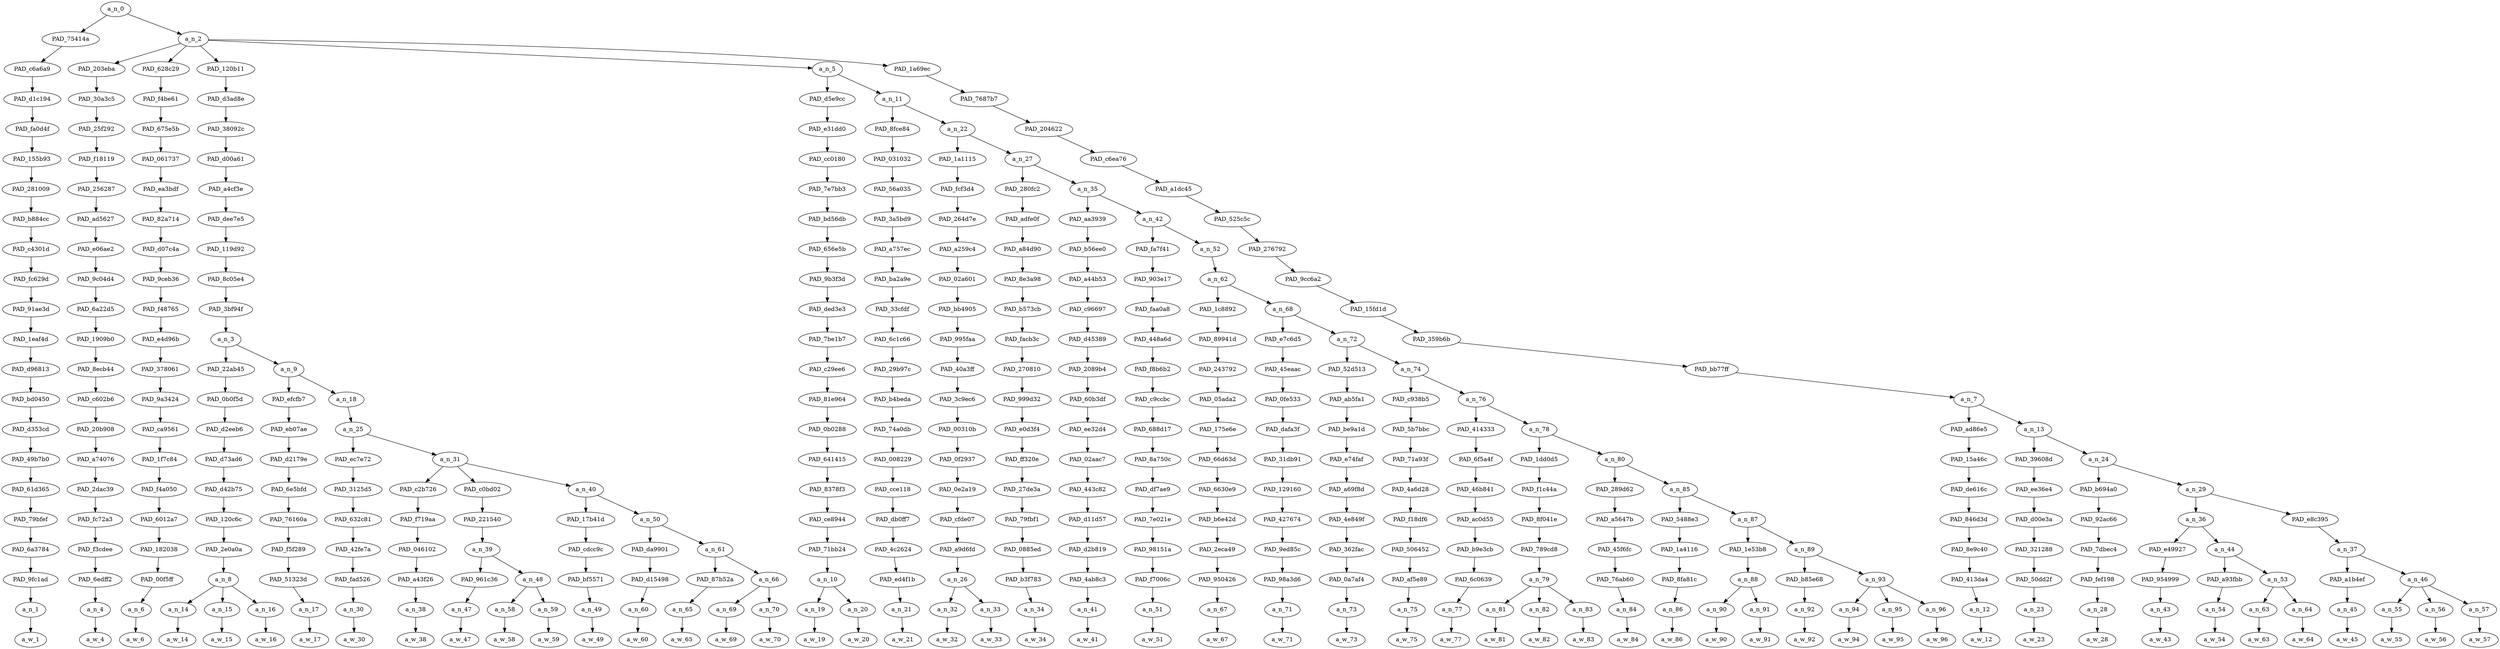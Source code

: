 strict digraph "" {
	a_n_0	[div_dir=1,
		index=0,
		level=21,
		pos="11.884973653157552,21!",
		text_span="[0, 1, 2, 3, 4, 5, 6, 7, 8, 9, 10, 11, 12, 13, 14, 15, 16, 17, 18, 19, 20, 21, 22, 23, 24, 25, 26, 27, 28, 29, 30, 31, 32, 33, 34, \
35, 36, 37, 38, 39, 40, 41, 42, 43, 44, 45, 46, 47, 48, 49, 50, 51]",
		value=0.99999999];
	PAD_75414a	[div_dir=1,
		index=0,
		level=20,
		pos="0.0,20!",
		text_span="[0]",
		value=0.02728271];
	a_n_0 -> PAD_75414a;
	a_n_2	[div_dir=1,
		index=1,
		level=20,
		pos="23.769947306315103,20!",
		text_span="[1, 2, 3, 4, 5, 6, 7, 8, 9, 10, 11, 12, 13, 14, 15, 16, 17, 18, 19, 20, 21, 22, 23, 24, 25, 26, 27, 28, 29, 30, 31, 32, 33, 34, \
35, 36, 37, 38, 39, 40, 41, 42, 43, 44, 45, 46, 47, 48, 49, 50, 51]",
		value=0.97222276];
	a_n_0 -> a_n_2;
	PAD_c6a6a9	[div_dir=1,
		index=0,
		level=19,
		pos="0.0,19!",
		text_span="[0]",
		value=0.02728271];
	PAD_75414a -> PAD_c6a6a9;
	PAD_d1c194	[div_dir=1,
		index=0,
		level=18,
		pos="0.0,18!",
		text_span="[0]",
		value=0.02728271];
	PAD_c6a6a9 -> PAD_d1c194;
	PAD_fa0d4f	[div_dir=1,
		index=0,
		level=17,
		pos="0.0,17!",
		text_span="[0]",
		value=0.02728271];
	PAD_d1c194 -> PAD_fa0d4f;
	PAD_155b93	[div_dir=1,
		index=0,
		level=16,
		pos="0.0,16!",
		text_span="[0]",
		value=0.02728271];
	PAD_fa0d4f -> PAD_155b93;
	PAD_281009	[div_dir=1,
		index=0,
		level=15,
		pos="0.0,15!",
		text_span="[0]",
		value=0.02728271];
	PAD_155b93 -> PAD_281009;
	PAD_b884cc	[div_dir=1,
		index=0,
		level=14,
		pos="0.0,14!",
		text_span="[0]",
		value=0.02728271];
	PAD_281009 -> PAD_b884cc;
	PAD_c4301d	[div_dir=1,
		index=0,
		level=13,
		pos="0.0,13!",
		text_span="[0]",
		value=0.02728271];
	PAD_b884cc -> PAD_c4301d;
	PAD_fc629d	[div_dir=1,
		index=0,
		level=12,
		pos="0.0,12!",
		text_span="[0]",
		value=0.02728271];
	PAD_c4301d -> PAD_fc629d;
	PAD_91ae3d	[div_dir=1,
		index=0,
		level=11,
		pos="0.0,11!",
		text_span="[0]",
		value=0.02728271];
	PAD_fc629d -> PAD_91ae3d;
	PAD_1eaf4d	[div_dir=1,
		index=0,
		level=10,
		pos="0.0,10!",
		text_span="[0]",
		value=0.02728271];
	PAD_91ae3d -> PAD_1eaf4d;
	PAD_d96813	[div_dir=1,
		index=0,
		level=9,
		pos="0.0,9!",
		text_span="[0]",
		value=0.02728271];
	PAD_1eaf4d -> PAD_d96813;
	PAD_bd0450	[div_dir=1,
		index=0,
		level=8,
		pos="0.0,8!",
		text_span="[0]",
		value=0.02728271];
	PAD_d96813 -> PAD_bd0450;
	PAD_d353cd	[div_dir=1,
		index=0,
		level=7,
		pos="0.0,7!",
		text_span="[0]",
		value=0.02728271];
	PAD_bd0450 -> PAD_d353cd;
	PAD_49b7b0	[div_dir=1,
		index=0,
		level=6,
		pos="0.0,6!",
		text_span="[0]",
		value=0.02728271];
	PAD_d353cd -> PAD_49b7b0;
	PAD_61d365	[div_dir=1,
		index=0,
		level=5,
		pos="0.0,5!",
		text_span="[0]",
		value=0.02728271];
	PAD_49b7b0 -> PAD_61d365;
	PAD_79bfef	[div_dir=1,
		index=0,
		level=4,
		pos="0.0,4!",
		text_span="[0]",
		value=0.02728271];
	PAD_61d365 -> PAD_79bfef;
	PAD_6a3784	[div_dir=1,
		index=0,
		level=3,
		pos="0.0,3!",
		text_span="[0]",
		value=0.02728271];
	PAD_79bfef -> PAD_6a3784;
	PAD_9fc1ad	[div_dir=1,
		index=0,
		level=2,
		pos="0.0,2!",
		text_span="[0]",
		value=0.02728271];
	PAD_6a3784 -> PAD_9fc1ad;
	a_n_1	[div_dir=1,
		index=0,
		level=1,
		pos="0.0,1!",
		text_span="[0]",
		value=0.02728271];
	PAD_9fc1ad -> a_n_1;
	a_w_1	[div_dir=0,
		index=0,
		level=0,
		pos="0,0!",
		text_span="[0]",
		value=says];
	a_n_1 -> a_w_1;
	PAD_203eba	[div_dir=1,
		index=2,
		level=19,
		pos="15.0,19!",
		text_span="[15]",
		value=0.01400273];
	a_n_2 -> PAD_203eba;
	PAD_628c29	[div_dir=-1,
		index=4,
		level=19,
		pos="40.0,19!",
		text_span="[40]",
		value=0.06727181];
	a_n_2 -> PAD_628c29;
	PAD_120b11	[div_dir=1,
		index=1,
		level=19,
		pos="3.653645833333333,19!",
		text_span="[1, 2, 3, 4, 5, 6, 7, 8, 9, 10, 11, 12, 13, 14]",
		value=0.28586857];
	a_n_2 -> PAD_120b11;
	a_n_5	[div_dir=1,
		index=3,
		level=19,
		pos="17.938278198242188,19!",
		text_span="[16, 17, 18, 19, 20, 21, 22, 23, 24, 25, 26, 27, 28, 29, 30, 31, 32, 33, 34, 35, 36, 37, 38, 39]",
		value=0.38325607];
	a_n_2 -> a_n_5;
	PAD_1a69ec	[div_dir=1,
		index=5,
		level=19,
		pos="42.2578125,19!",
		text_span="[41, 42, 43, 44, 45, 46, 47, 48, 49, 50, 51]",
		value=0.22135204];
	a_n_2 -> PAD_1a69ec;
	PAD_30a3c5	[div_dir=1,
		index=2,
		level=18,
		pos="15.0,18!",
		text_span="[15]",
		value=0.01400273];
	PAD_203eba -> PAD_30a3c5;
	PAD_25f292	[div_dir=1,
		index=2,
		level=17,
		pos="15.0,17!",
		text_span="[15]",
		value=0.01400273];
	PAD_30a3c5 -> PAD_25f292;
	PAD_f18119	[div_dir=1,
		index=2,
		level=16,
		pos="15.0,16!",
		text_span="[15]",
		value=0.01400273];
	PAD_25f292 -> PAD_f18119;
	PAD_256287	[div_dir=1,
		index=2,
		level=15,
		pos="15.0,15!",
		text_span="[15]",
		value=0.01400273];
	PAD_f18119 -> PAD_256287;
	PAD_ad5627	[div_dir=1,
		index=2,
		level=14,
		pos="15.0,14!",
		text_span="[15]",
		value=0.01400273];
	PAD_256287 -> PAD_ad5627;
	PAD_e06ae2	[div_dir=1,
		index=2,
		level=13,
		pos="15.0,13!",
		text_span="[15]",
		value=0.01400273];
	PAD_ad5627 -> PAD_e06ae2;
	PAD_9c04d4	[div_dir=1,
		index=2,
		level=12,
		pos="15.0,12!",
		text_span="[15]",
		value=0.01400273];
	PAD_e06ae2 -> PAD_9c04d4;
	PAD_6a22d5	[div_dir=1,
		index=2,
		level=11,
		pos="15.0,11!",
		text_span="[15]",
		value=0.01400273];
	PAD_9c04d4 -> PAD_6a22d5;
	PAD_1909b0	[div_dir=1,
		index=2,
		level=10,
		pos="15.0,10!",
		text_span="[15]",
		value=0.01400273];
	PAD_6a22d5 -> PAD_1909b0;
	PAD_8ecb44	[div_dir=1,
		index=3,
		level=9,
		pos="15.0,9!",
		text_span="[15]",
		value=0.01400273];
	PAD_1909b0 -> PAD_8ecb44;
	PAD_c602b6	[div_dir=1,
		index=4,
		level=8,
		pos="15.0,8!",
		text_span="[15]",
		value=0.01400273];
	PAD_8ecb44 -> PAD_c602b6;
	PAD_20b908	[div_dir=1,
		index=4,
		level=7,
		pos="15.0,7!",
		text_span="[15]",
		value=0.01400273];
	PAD_c602b6 -> PAD_20b908;
	PAD_a74076	[div_dir=1,
		index=5,
		level=6,
		pos="15.0,6!",
		text_span="[15]",
		value=0.01400273];
	PAD_20b908 -> PAD_a74076;
	PAD_2dac39	[div_dir=1,
		index=7,
		level=5,
		pos="15.0,5!",
		text_span="[15]",
		value=0.01400273];
	PAD_a74076 -> PAD_2dac39;
	PAD_fc72a3	[div_dir=1,
		index=8,
		level=4,
		pos="15.0,4!",
		text_span="[15]",
		value=0.01400273];
	PAD_2dac39 -> PAD_fc72a3;
	PAD_f3cdee	[div_dir=1,
		index=9,
		level=3,
		pos="15.0,3!",
		text_span="[15]",
		value=0.01400273];
	PAD_fc72a3 -> PAD_f3cdee;
	PAD_6edff2	[div_dir=1,
		index=11,
		level=2,
		pos="15.0,2!",
		text_span="[15]",
		value=0.01400273];
	PAD_f3cdee -> PAD_6edff2;
	a_n_4	[div_dir=1,
		index=15,
		level=1,
		pos="15.0,1!",
		text_span="[15]",
		value=0.01400273];
	PAD_6edff2 -> a_n_4;
	a_w_4	[div_dir=0,
		index=15,
		level=0,
		pos="15,0!",
		text_span="[15]",
		value=😆];
	a_n_4 -> a_w_4;
	PAD_f4be61	[div_dir=-1,
		index=5,
		level=18,
		pos="40.0,18!",
		text_span="[40]",
		value=0.06727181];
	PAD_628c29 -> PAD_f4be61;
	PAD_675e5b	[div_dir=-1,
		index=6,
		level=17,
		pos="40.0,17!",
		text_span="[40]",
		value=0.06727181];
	PAD_f4be61 -> PAD_675e5b;
	PAD_061737	[div_dir=-1,
		index=7,
		level=16,
		pos="40.0,16!",
		text_span="[40]",
		value=0.06727181];
	PAD_675e5b -> PAD_061737;
	PAD_ea3bdf	[div_dir=-1,
		index=8,
		level=15,
		pos="40.0,15!",
		text_span="[40]",
		value=0.06727181];
	PAD_061737 -> PAD_ea3bdf;
	PAD_82a714	[div_dir=-1,
		index=9,
		level=14,
		pos="40.0,14!",
		text_span="[40]",
		value=0.06727181];
	PAD_ea3bdf -> PAD_82a714;
	PAD_d07c4a	[div_dir=-1,
		index=10,
		level=13,
		pos="40.0,13!",
		text_span="[40]",
		value=0.06727181];
	PAD_82a714 -> PAD_d07c4a;
	PAD_9ceb36	[div_dir=-1,
		index=10,
		level=12,
		pos="40.0,12!",
		text_span="[40]",
		value=0.06727181];
	PAD_d07c4a -> PAD_9ceb36;
	PAD_f48765	[div_dir=-1,
		index=11,
		level=11,
		pos="40.0,11!",
		text_span="[40]",
		value=0.06727181];
	PAD_9ceb36 -> PAD_f48765;
	PAD_e4d96b	[div_dir=-1,
		index=12,
		level=10,
		pos="40.0,10!",
		text_span="[40]",
		value=0.06727181];
	PAD_f48765 -> PAD_e4d96b;
	PAD_378061	[div_dir=-1,
		index=14,
		level=9,
		pos="40.0,9!",
		text_span="[40]",
		value=0.06727181];
	PAD_e4d96b -> PAD_378061;
	PAD_9a3424	[div_dir=-1,
		index=16,
		level=8,
		pos="40.0,8!",
		text_span="[40]",
		value=0.06727181];
	PAD_378061 -> PAD_9a3424;
	PAD_ca9561	[div_dir=-1,
		index=17,
		level=7,
		pos="40.0,7!",
		text_span="[40]",
		value=0.06727181];
	PAD_9a3424 -> PAD_ca9561;
	PAD_1f7c84	[div_dir=-1,
		index=19,
		level=6,
		pos="40.0,6!",
		text_span="[40]",
		value=0.06727181];
	PAD_ca9561 -> PAD_1f7c84;
	PAD_f4a050	[div_dir=-1,
		index=22,
		level=5,
		pos="40.0,5!",
		text_span="[40]",
		value=0.06727181];
	PAD_1f7c84 -> PAD_f4a050;
	PAD_6012a7	[div_dir=-1,
		index=24,
		level=4,
		pos="40.0,4!",
		text_span="[40]",
		value=0.06727181];
	PAD_f4a050 -> PAD_6012a7;
	PAD_182038	[div_dir=-1,
		index=26,
		level=3,
		pos="40.0,3!",
		text_span="[40]",
		value=0.06727181];
	PAD_6012a7 -> PAD_182038;
	PAD_00f5ff	[div_dir=-1,
		index=29,
		level=2,
		pos="40.0,2!",
		text_span="[40]",
		value=0.06727181];
	PAD_182038 -> PAD_00f5ff;
	a_n_6	[div_dir=-1,
		index=40,
		level=1,
		pos="40.0,1!",
		text_span="[40]",
		value=0.06727181];
	PAD_00f5ff -> a_n_6;
	a_w_6	[div_dir=0,
		index=40,
		level=0,
		pos="40,0!",
		text_span="[40]",
		value=and];
	a_n_6 -> a_w_6;
	PAD_d3ad8e	[div_dir=1,
		index=1,
		level=18,
		pos="3.653645833333333,18!",
		text_span="[1, 2, 3, 4, 5, 6, 7, 8, 9, 10, 11, 12, 13, 14]",
		value=0.28586857];
	PAD_120b11 -> PAD_d3ad8e;
	PAD_38092c	[div_dir=1,
		index=1,
		level=17,
		pos="3.653645833333333,17!",
		text_span="[1, 2, 3, 4, 5, 6, 7, 8, 9, 10, 11, 12, 13, 14]",
		value=0.28586857];
	PAD_d3ad8e -> PAD_38092c;
	PAD_d00a61	[div_dir=1,
		index=1,
		level=16,
		pos="3.653645833333333,16!",
		text_span="[1, 2, 3, 4, 5, 6, 7, 8, 9, 10, 11, 12, 13, 14]",
		value=0.28586857];
	PAD_38092c -> PAD_d00a61;
	PAD_a4cf3e	[div_dir=1,
		index=1,
		level=15,
		pos="3.653645833333333,15!",
		text_span="[1, 2, 3, 4, 5, 6, 7, 8, 9, 10, 11, 12, 13, 14]",
		value=0.28586857];
	PAD_d00a61 -> PAD_a4cf3e;
	PAD_dee7e5	[div_dir=1,
		index=1,
		level=14,
		pos="3.653645833333333,14!",
		text_span="[1, 2, 3, 4, 5, 6, 7, 8, 9, 10, 11, 12, 13, 14]",
		value=0.28586857];
	PAD_a4cf3e -> PAD_dee7e5;
	PAD_119d92	[div_dir=1,
		index=1,
		level=13,
		pos="3.653645833333333,13!",
		text_span="[1, 2, 3, 4, 5, 6, 7, 8, 9, 10, 11, 12, 13, 14]",
		value=0.28586857];
	PAD_dee7e5 -> PAD_119d92;
	PAD_8c05e4	[div_dir=1,
		index=1,
		level=12,
		pos="3.653645833333333,12!",
		text_span="[1, 2, 3, 4, 5, 6, 7, 8, 9, 10, 11, 12, 13, 14]",
		value=0.28586857];
	PAD_119d92 -> PAD_8c05e4;
	PAD_3bf94f	[div_dir=1,
		index=1,
		level=11,
		pos="3.653645833333333,11!",
		text_span="[1, 2, 3, 4, 5, 6, 7, 8, 9, 10, 11, 12, 13, 14]",
		value=0.28586857];
	PAD_8c05e4 -> PAD_3bf94f;
	a_n_3	[div_dir=1,
		index=1,
		level=10,
		pos="3.653645833333333,10!",
		text_span="[1, 2, 3, 4, 5, 6, 7, 8, 9, 10, 11, 12, 13, 14]",
		value=0.28586857];
	PAD_3bf94f -> a_n_3;
	PAD_22ab45	[div_dir=1,
		index=1,
		level=9,
		pos="2.0,9!",
		text_span="[1, 2, 3]",
		value=0.15132820];
	a_n_3 -> PAD_22ab45;
	a_n_9	[div_dir=1,
		index=2,
		level=9,
		pos="5.307291666666666,9!",
		text_span="[4, 5, 6, 7, 8, 9, 10, 11, 12, 13, 14]",
		value=0.13414063];
	a_n_3 -> a_n_9;
	PAD_0b0f5d	[div_dir=1,
		index=1,
		level=8,
		pos="2.0,8!",
		text_span="[1, 2, 3]",
		value=0.15132820];
	PAD_22ab45 -> PAD_0b0f5d;
	PAD_d2eeb6	[div_dir=1,
		index=1,
		level=7,
		pos="2.0,7!",
		text_span="[1, 2, 3]",
		value=0.15132820];
	PAD_0b0f5d -> PAD_d2eeb6;
	PAD_d73ad6	[div_dir=1,
		index=1,
		level=6,
		pos="2.0,6!",
		text_span="[1, 2, 3]",
		value=0.15132820];
	PAD_d2eeb6 -> PAD_d73ad6;
	PAD_d42b75	[div_dir=1,
		index=1,
		level=5,
		pos="2.0,5!",
		text_span="[1, 2, 3]",
		value=0.15132820];
	PAD_d73ad6 -> PAD_d42b75;
	PAD_120c6c	[div_dir=1,
		index=1,
		level=4,
		pos="2.0,4!",
		text_span="[1, 2, 3]",
		value=0.15132820];
	PAD_d42b75 -> PAD_120c6c;
	PAD_2e0a0a	[div_dir=1,
		index=1,
		level=3,
		pos="2.0,3!",
		text_span="[1, 2, 3]",
		value=0.15132820];
	PAD_120c6c -> PAD_2e0a0a;
	a_n_8	[div_dir=1,
		index=1,
		level=2,
		pos="2.0,2!",
		text_span="[1, 2, 3]",
		value=0.15132820];
	PAD_2e0a0a -> a_n_8;
	a_n_14	[div_dir=1,
		index=1,
		level=1,
		pos="1.0,1!",
		text_span="[1]",
		value=0.01713044];
	a_n_8 -> a_n_14;
	a_n_15	[div_dir=1,
		index=2,
		level=1,
		pos="2.0,1!",
		text_span="[2]",
		value=0.08586643];
	a_n_8 -> a_n_15;
	a_n_16	[div_dir=1,
		index=3,
		level=1,
		pos="3.0,1!",
		text_span="[3]",
		value=0.04770790];
	a_n_8 -> a_n_16;
	a_w_14	[div_dir=0,
		index=1,
		level=0,
		pos="1,0!",
		text_span="[1]",
		value=the];
	a_n_14 -> a_w_14;
	a_w_15	[div_dir=0,
		index=2,
		level=0,
		pos="2,0!",
		text_span="[2]",
		value=kike];
	a_n_15 -> a_w_15;
	a_w_16	[div_dir=0,
		index=3,
		level=0,
		pos="3,0!",
		text_span="[3]",
		value=cunt];
	a_n_16 -> a_w_16;
	PAD_efcfb7	[div_dir=1,
		index=2,
		level=8,
		pos="4.0,8!",
		text_span="[4]",
		value=0.01363071];
	a_n_9 -> PAD_efcfb7;
	a_n_18	[div_dir=1,
		index=3,
		level=8,
		pos="6.614583333333333,8!",
		text_span="[5, 6, 7, 8, 9, 10, 11, 12, 13, 14]",
		value=0.12045366];
	a_n_9 -> a_n_18;
	PAD_eb07ae	[div_dir=1,
		index=2,
		level=7,
		pos="4.0,7!",
		text_span="[4]",
		value=0.01363071];
	PAD_efcfb7 -> PAD_eb07ae;
	PAD_d2179e	[div_dir=1,
		index=2,
		level=6,
		pos="4.0,6!",
		text_span="[4]",
		value=0.01363071];
	PAD_eb07ae -> PAD_d2179e;
	PAD_6e5bfd	[div_dir=1,
		index=2,
		level=5,
		pos="4.0,5!",
		text_span="[4]",
		value=0.01363071];
	PAD_d2179e -> PAD_6e5bfd;
	PAD_76160a	[div_dir=1,
		index=2,
		level=4,
		pos="4.0,4!",
		text_span="[4]",
		value=0.01363071];
	PAD_6e5bfd -> PAD_76160a;
	PAD_f5f289	[div_dir=1,
		index=2,
		level=3,
		pos="4.0,3!",
		text_span="[4]",
		value=0.01363071];
	PAD_76160a -> PAD_f5f289;
	PAD_51323d	[div_dir=1,
		index=2,
		level=2,
		pos="4.0,2!",
		text_span="[4]",
		value=0.01363071];
	PAD_f5f289 -> PAD_51323d;
	a_n_17	[div_dir=1,
		index=4,
		level=1,
		pos="4.0,1!",
		text_span="[4]",
		value=0.01363071];
	PAD_51323d -> a_n_17;
	a_w_17	[div_dir=0,
		index=4,
		level=0,
		pos="4,0!",
		text_span="[4]",
		value=trying];
	a_n_17 -> a_w_17;
	a_n_25	[div_dir=1,
		index=3,
		level=7,
		pos="6.614583333333333,7!",
		text_span="[5, 6, 7, 8, 9, 10, 11, 12, 13, 14]",
		value=0.12042206];
	a_n_18 -> a_n_25;
	PAD_ec7e72	[div_dir=1,
		index=3,
		level=6,
		pos="5.0,6!",
		text_span="[5]",
		value=0.00963936];
	a_n_25 -> PAD_ec7e72;
	a_n_31	[div_dir=1,
		index=4,
		level=6,
		pos="8.229166666666666,6!",
		text_span="[6, 7, 8, 9, 10, 11, 12, 13, 14]",
		value=0.11075109];
	a_n_25 -> a_n_31;
	PAD_3125d5	[div_dir=1,
		index=3,
		level=5,
		pos="5.0,5!",
		text_span="[5]",
		value=0.00963936];
	PAD_ec7e72 -> PAD_3125d5;
	PAD_632c81	[div_dir=1,
		index=3,
		level=4,
		pos="5.0,4!",
		text_span="[5]",
		value=0.00963936];
	PAD_3125d5 -> PAD_632c81;
	PAD_42fe7a	[div_dir=1,
		index=3,
		level=3,
		pos="5.0,3!",
		text_span="[5]",
		value=0.00963936];
	PAD_632c81 -> PAD_42fe7a;
	PAD_fad526	[div_dir=1,
		index=3,
		level=2,
		pos="5.0,2!",
		text_span="[5]",
		value=0.00963936];
	PAD_42fe7a -> PAD_fad526;
	a_n_30	[div_dir=1,
		index=5,
		level=1,
		pos="5.0,1!",
		text_span="[5]",
		value=0.00963936];
	PAD_fad526 -> a_n_30;
	a_w_30	[div_dir=0,
		index=5,
		level=0,
		pos="5,0!",
		text_span="[5]",
		value=to];
	a_n_30 -> a_w_30;
	PAD_c2b726	[div_dir=-1,
		index=4,
		level=5,
		pos="6.0,5!",
		text_span="[6]",
		value=0.01219875];
	a_n_31 -> PAD_c2b726;
	PAD_c0bd02	[div_dir=-1,
		index=5,
		level=5,
		pos="7.75,5!",
		text_span="[7, 8, 9]",
		value=0.04202488];
	a_n_31 -> PAD_c0bd02;
	a_n_40	[div_dir=1,
		index=6,
		level=5,
		pos="10.9375,5!",
		text_span="[10, 11, 12, 13, 14]",
		value=0.05651351];
	a_n_31 -> a_n_40;
	PAD_f719aa	[div_dir=-1,
		index=4,
		level=4,
		pos="6.0,4!",
		text_span="[6]",
		value=0.01219875];
	PAD_c2b726 -> PAD_f719aa;
	PAD_046102	[div_dir=-1,
		index=4,
		level=3,
		pos="6.0,3!",
		text_span="[6]",
		value=0.01219875];
	PAD_f719aa -> PAD_046102;
	PAD_a43f26	[div_dir=-1,
		index=4,
		level=2,
		pos="6.0,2!",
		text_span="[6]",
		value=0.01219875];
	PAD_046102 -> PAD_a43f26;
	a_n_38	[div_dir=-1,
		index=6,
		level=1,
		pos="6.0,1!",
		text_span="[6]",
		value=0.01219875];
	PAD_a43f26 -> a_n_38;
	a_w_38	[div_dir=0,
		index=6,
		level=0,
		pos="6,0!",
		text_span="[6]",
		value=charge];
	a_n_38 -> a_w_38;
	PAD_221540	[div_dir=-1,
		index=5,
		level=4,
		pos="7.75,4!",
		text_span="[7, 8, 9]",
		value=0.04202488];
	PAD_c0bd02 -> PAD_221540;
	a_n_39	[div_dir=-1,
		index=5,
		level=3,
		pos="7.75,3!",
		text_span="[7, 8, 9]",
		value=0.04202488];
	PAD_221540 -> a_n_39;
	PAD_961c36	[div_dir=1,
		index=5,
		level=2,
		pos="7.0,2!",
		text_span="[7]",
		value=0.01113548];
	a_n_39 -> PAD_961c36;
	a_n_48	[div_dir=-1,
		index=6,
		level=2,
		pos="8.5,2!",
		text_span="[8, 9]",
		value=0.03086763];
	a_n_39 -> a_n_48;
	a_n_47	[div_dir=1,
		index=7,
		level=1,
		pos="7.0,1!",
		text_span="[7]",
		value=0.01113548];
	PAD_961c36 -> a_n_47;
	a_w_47	[div_dir=0,
		index=7,
		level=0,
		pos="7,0!",
		text_span="[7]",
		value=for];
	a_n_47 -> a_w_47;
	a_n_58	[div_dir=-1,
		index=8,
		level=1,
		pos="8.0,1!",
		text_span="[8]",
		value=0.01511956];
	a_n_48 -> a_n_58;
	a_n_59	[div_dir=-1,
		index=9,
		level=1,
		pos="9.0,1!",
		text_span="[9]",
		value=0.01567230];
	a_n_48 -> a_n_59;
	a_w_58	[div_dir=0,
		index=8,
		level=0,
		pos="8,0!",
		text_span="[8]",
		value=premium];
	a_n_58 -> a_w_58;
	a_w_59	[div_dir=0,
		index=9,
		level=0,
		pos="9,0!",
		text_span="[9]",
		value=content];
	a_n_59 -> a_w_59;
	PAD_17b41d	[div_dir=1,
		index=6,
		level=4,
		pos="10.0,4!",
		text_span="[10]",
		value=0.01141449];
	a_n_40 -> PAD_17b41d;
	a_n_50	[div_dir=1,
		index=7,
		level=4,
		pos="11.875,4!",
		text_span="[11, 12, 13, 14]",
		value=0.04505821];
	a_n_40 -> a_n_50;
	PAD_cdcc9c	[div_dir=1,
		index=6,
		level=3,
		pos="10.0,3!",
		text_span="[10]",
		value=0.01141449];
	PAD_17b41d -> PAD_cdcc9c;
	PAD_bf5571	[div_dir=1,
		index=7,
		level=2,
		pos="10.0,2!",
		text_span="[10]",
		value=0.01141449];
	PAD_cdcc9c -> PAD_bf5571;
	a_n_49	[div_dir=1,
		index=10,
		level=1,
		pos="10.0,1!",
		text_span="[10]",
		value=0.01141449];
	PAD_bf5571 -> a_n_49;
	a_w_49	[div_dir=0,
		index=10,
		level=0,
		pos="10,0!",
		text_span="[10]",
		value=how];
	a_n_49 -> a_w_49;
	PAD_da9901	[div_dir=-1,
		index=7,
		level=3,
		pos="11.0,3!",
		text_span="[11]",
		value=0.01057478];
	a_n_50 -> PAD_da9901;
	a_n_61	[div_dir=1,
		index=8,
		level=3,
		pos="12.75,3!",
		text_span="[12, 13, 14]",
		value=0.03446014];
	a_n_50 -> a_n_61;
	PAD_d15498	[div_dir=-1,
		index=8,
		level=2,
		pos="11.0,2!",
		text_span="[11]",
		value=0.01057478];
	PAD_da9901 -> PAD_d15498;
	a_n_60	[div_dir=-1,
		index=11,
		level=1,
		pos="11.0,1!",
		text_span="[11]",
		value=0.01057478];
	PAD_d15498 -> a_n_60;
	a_w_60	[div_dir=0,
		index=11,
		level=0,
		pos="11,0!",
		text_span="[11]",
		value=that];
	a_n_60 -> a_w_60;
	PAD_87b52a	[div_dir=1,
		index=9,
		level=2,
		pos="12.0,2!",
		text_span="[12]",
		value=0.01107243];
	a_n_61 -> PAD_87b52a;
	a_n_66	[div_dir=1,
		index=10,
		level=2,
		pos="13.5,2!",
		text_span="[13, 14]",
		value=0.02336031];
	a_n_61 -> a_n_66;
	a_n_65	[div_dir=1,
		index=12,
		level=1,
		pos="12.0,1!",
		text_span="[12]",
		value=0.01107243];
	PAD_87b52a -> a_n_65;
	a_w_65	[div_dir=0,
		index=12,
		level=0,
		pos="12,0!",
		text_span="[12]",
		value=working];
	a_n_65 -> a_w_65;
	a_n_69	[div_dir=-1,
		index=13,
		level=1,
		pos="13.0,1!",
		text_span="[13]",
		value=0.01098087];
	a_n_66 -> a_n_69;
	a_n_70	[div_dir=1,
		index=14,
		level=1,
		pos="14.0,1!",
		text_span="[14]",
		value=0.01236275];
	a_n_66 -> a_n_70;
	a_w_69	[div_dir=0,
		index=13,
		level=0,
		pos="13,0!",
		text_span="[13]",
		value=for1];
	a_n_69 -> a_w_69;
	a_w_70	[div_dir=0,
		index=14,
		level=0,
		pos="14,0!",
		text_span="[14]",
		value=you];
	a_n_70 -> a_w_70;
	PAD_d5e9cc	[div_dir=1,
		index=3,
		level=18,
		pos="16.5,18!",
		text_span="[16, 17]",
		value=0.02626373];
	a_n_5 -> PAD_d5e9cc;
	a_n_11	[div_dir=1,
		index=4,
		level=18,
		pos="19.376556396484375,18!",
		text_span="[18, 19, 20, 21, 22, 23, 24, 25, 26, 27, 28, 29, 30, 31, 32, 33, 34, 35, 36, 37, 38, 39]",
		value=0.35668235];
	a_n_5 -> a_n_11;
	PAD_e31dd0	[div_dir=1,
		index=3,
		level=17,
		pos="16.5,17!",
		text_span="[16, 17]",
		value=0.02626373];
	PAD_d5e9cc -> PAD_e31dd0;
	PAD_cc0180	[div_dir=1,
		index=3,
		level=16,
		pos="16.5,16!",
		text_span="[16, 17]",
		value=0.02626373];
	PAD_e31dd0 -> PAD_cc0180;
	PAD_7e7bb3	[div_dir=1,
		index=3,
		level=15,
		pos="16.5,15!",
		text_span="[16, 17]",
		value=0.02626373];
	PAD_cc0180 -> PAD_7e7bb3;
	PAD_bd56db	[div_dir=1,
		index=3,
		level=14,
		pos="16.5,14!",
		text_span="[16, 17]",
		value=0.02626373];
	PAD_7e7bb3 -> PAD_bd56db;
	PAD_656e5b	[div_dir=1,
		index=3,
		level=13,
		pos="16.5,13!",
		text_span="[16, 17]",
		value=0.02626373];
	PAD_bd56db -> PAD_656e5b;
	PAD_9b3f3d	[div_dir=1,
		index=3,
		level=12,
		pos="16.5,12!",
		text_span="[16, 17]",
		value=0.02626373];
	PAD_656e5b -> PAD_9b3f3d;
	PAD_ded3e3	[div_dir=1,
		index=3,
		level=11,
		pos="16.5,11!",
		text_span="[16, 17]",
		value=0.02626373];
	PAD_9b3f3d -> PAD_ded3e3;
	PAD_7be1b7	[div_dir=1,
		index=3,
		level=10,
		pos="16.5,10!",
		text_span="[16, 17]",
		value=0.02626373];
	PAD_ded3e3 -> PAD_7be1b7;
	PAD_c29ee6	[div_dir=1,
		index=4,
		level=9,
		pos="16.5,9!",
		text_span="[16, 17]",
		value=0.02626373];
	PAD_7be1b7 -> PAD_c29ee6;
	PAD_81e964	[div_dir=1,
		index=5,
		level=8,
		pos="16.5,8!",
		text_span="[16, 17]",
		value=0.02626373];
	PAD_c29ee6 -> PAD_81e964;
	PAD_0b0288	[div_dir=1,
		index=5,
		level=7,
		pos="16.5,7!",
		text_span="[16, 17]",
		value=0.02626373];
	PAD_81e964 -> PAD_0b0288;
	PAD_641415	[div_dir=1,
		index=6,
		level=6,
		pos="16.5,6!",
		text_span="[16, 17]",
		value=0.02626373];
	PAD_0b0288 -> PAD_641415;
	PAD_8378f3	[div_dir=1,
		index=8,
		level=5,
		pos="16.5,5!",
		text_span="[16, 17]",
		value=0.02626373];
	PAD_641415 -> PAD_8378f3;
	PAD_ce8944	[div_dir=1,
		index=9,
		level=4,
		pos="16.5,4!",
		text_span="[16, 17]",
		value=0.02626373];
	PAD_8378f3 -> PAD_ce8944;
	PAD_71bb24	[div_dir=1,
		index=10,
		level=3,
		pos="16.5,3!",
		text_span="[16, 17]",
		value=0.02626373];
	PAD_ce8944 -> PAD_71bb24;
	a_n_10	[div_dir=1,
		index=12,
		level=2,
		pos="16.5,2!",
		text_span="[16, 17]",
		value=0.02626373];
	PAD_71bb24 -> a_n_10;
	a_n_19	[div_dir=1,
		index=16,
		level=1,
		pos="16.0,1!",
		text_span="[16]",
		value=0.01280753];
	a_n_10 -> a_n_19;
	a_n_20	[div_dir=1,
		index=17,
		level=1,
		pos="17.0,1!",
		text_span="[17]",
		value=0.01336194];
	a_n_10 -> a_n_20;
	a_w_19	[div_dir=0,
		index=16,
		level=0,
		pos="16,0!",
		text_span="[16]",
		value=obviously];
	a_n_19 -> a_w_19;
	a_w_20	[div_dir=0,
		index=17,
		level=0,
		pos="17,0!",
		text_span="[17]",
		value=nobody];
	a_n_20 -> a_w_20;
	PAD_8fce84	[div_dir=-1,
		index=4,
		level=17,
		pos="18.0,17!",
		text_span="[18]",
		value=0.01181800];
	a_n_11 -> PAD_8fce84;
	a_n_22	[div_dir=1,
		index=5,
		level=17,
		pos="20.75311279296875,17!",
		text_span="[19, 20, 21, 22, 23, 24, 25, 26, 27, 28, 29, 30, 31, 32, 33, 34, 35, 36, 37, 38, 39]",
		value=0.34456859];
	a_n_11 -> a_n_22;
	PAD_031032	[div_dir=-1,
		index=4,
		level=16,
		pos="18.0,16!",
		text_span="[18]",
		value=0.01181800];
	PAD_8fce84 -> PAD_031032;
	PAD_56a035	[div_dir=-1,
		index=4,
		level=15,
		pos="18.0,15!",
		text_span="[18]",
		value=0.01181800];
	PAD_031032 -> PAD_56a035;
	PAD_3a5bd9	[div_dir=-1,
		index=4,
		level=14,
		pos="18.0,14!",
		text_span="[18]",
		value=0.01181800];
	PAD_56a035 -> PAD_3a5bd9;
	PAD_a757ec	[div_dir=-1,
		index=4,
		level=13,
		pos="18.0,13!",
		text_span="[18]",
		value=0.01181800];
	PAD_3a5bd9 -> PAD_a757ec;
	PAD_ba2a9e	[div_dir=-1,
		index=4,
		level=12,
		pos="18.0,12!",
		text_span="[18]",
		value=0.01181800];
	PAD_a757ec -> PAD_ba2a9e;
	PAD_33cfdf	[div_dir=-1,
		index=4,
		level=11,
		pos="18.0,11!",
		text_span="[18]",
		value=0.01181800];
	PAD_ba2a9e -> PAD_33cfdf;
	PAD_6c1c66	[div_dir=-1,
		index=4,
		level=10,
		pos="18.0,10!",
		text_span="[18]",
		value=0.01181800];
	PAD_33cfdf -> PAD_6c1c66;
	PAD_29b97c	[div_dir=-1,
		index=5,
		level=9,
		pos="18.0,9!",
		text_span="[18]",
		value=0.01181800];
	PAD_6c1c66 -> PAD_29b97c;
	PAD_b4beda	[div_dir=-1,
		index=6,
		level=8,
		pos="18.0,8!",
		text_span="[18]",
		value=0.01181800];
	PAD_29b97c -> PAD_b4beda;
	PAD_74a0db	[div_dir=-1,
		index=6,
		level=7,
		pos="18.0,7!",
		text_span="[18]",
		value=0.01181800];
	PAD_b4beda -> PAD_74a0db;
	PAD_008229	[div_dir=-1,
		index=7,
		level=6,
		pos="18.0,6!",
		text_span="[18]",
		value=0.01181800];
	PAD_74a0db -> PAD_008229;
	PAD_cce118	[div_dir=-1,
		index=9,
		level=5,
		pos="18.0,5!",
		text_span="[18]",
		value=0.01181800];
	PAD_008229 -> PAD_cce118;
	PAD_db0ff7	[div_dir=-1,
		index=10,
		level=4,
		pos="18.0,4!",
		text_span="[18]",
		value=0.01181800];
	PAD_cce118 -> PAD_db0ff7;
	PAD_4c2624	[div_dir=-1,
		index=11,
		level=3,
		pos="18.0,3!",
		text_span="[18]",
		value=0.01181800];
	PAD_db0ff7 -> PAD_4c2624;
	PAD_ed4f1b	[div_dir=-1,
		index=13,
		level=2,
		pos="18.0,2!",
		text_span="[18]",
		value=0.01181800];
	PAD_4c2624 -> PAD_ed4f1b;
	a_n_21	[div_dir=-1,
		index=18,
		level=1,
		pos="18.0,1!",
		text_span="[18]",
		value=0.01181800];
	PAD_ed4f1b -> a_n_21;
	a_w_21	[div_dir=0,
		index=18,
		level=0,
		pos="18,0!",
		text_span="[18]",
		value=gives];
	a_n_21 -> a_w_21;
	PAD_1a1115	[div_dir=1,
		index=5,
		level=16,
		pos="19.5,16!",
		text_span="[19, 20]",
		value=0.02272021];
	a_n_22 -> PAD_1a1115;
	a_n_27	[div_dir=1,
		index=6,
		level=16,
		pos="22.0062255859375,16!",
		text_span="[21, 22, 23, 24, 25, 26, 27, 28, 29, 30, 31, 32, 33, 34, 35, 36, 37, 38, 39]",
		value=0.32154149];
	a_n_22 -> a_n_27;
	PAD_fcf3d4	[div_dir=1,
		index=5,
		level=15,
		pos="19.5,15!",
		text_span="[19, 20]",
		value=0.02272021];
	PAD_1a1115 -> PAD_fcf3d4;
	PAD_264d7e	[div_dir=1,
		index=5,
		level=14,
		pos="19.5,14!",
		text_span="[19, 20]",
		value=0.02272021];
	PAD_fcf3d4 -> PAD_264d7e;
	PAD_a259c4	[div_dir=1,
		index=5,
		level=13,
		pos="19.5,13!",
		text_span="[19, 20]",
		value=0.02272021];
	PAD_264d7e -> PAD_a259c4;
	PAD_02a601	[div_dir=1,
		index=5,
		level=12,
		pos="19.5,12!",
		text_span="[19, 20]",
		value=0.02272021];
	PAD_a259c4 -> PAD_02a601;
	PAD_bb4905	[div_dir=1,
		index=5,
		level=11,
		pos="19.5,11!",
		text_span="[19, 20]",
		value=0.02272021];
	PAD_02a601 -> PAD_bb4905;
	PAD_995faa	[div_dir=1,
		index=5,
		level=10,
		pos="19.5,10!",
		text_span="[19, 20]",
		value=0.02272021];
	PAD_bb4905 -> PAD_995faa;
	PAD_40a3ff	[div_dir=1,
		index=6,
		level=9,
		pos="19.5,9!",
		text_span="[19, 20]",
		value=0.02272021];
	PAD_995faa -> PAD_40a3ff;
	PAD_3c9ec6	[div_dir=1,
		index=7,
		level=8,
		pos="19.5,8!",
		text_span="[19, 20]",
		value=0.02272021];
	PAD_40a3ff -> PAD_3c9ec6;
	PAD_00310b	[div_dir=1,
		index=7,
		level=7,
		pos="19.5,7!",
		text_span="[19, 20]",
		value=0.02272021];
	PAD_3c9ec6 -> PAD_00310b;
	PAD_0f2937	[div_dir=1,
		index=8,
		level=6,
		pos="19.5,6!",
		text_span="[19, 20]",
		value=0.02272021];
	PAD_00310b -> PAD_0f2937;
	PAD_0e2a19	[div_dir=1,
		index=10,
		level=5,
		pos="19.5,5!",
		text_span="[19, 20]",
		value=0.02272021];
	PAD_0f2937 -> PAD_0e2a19;
	PAD_cfde07	[div_dir=1,
		index=11,
		level=4,
		pos="19.5,4!",
		text_span="[19, 20]",
		value=0.02272021];
	PAD_0e2a19 -> PAD_cfde07;
	PAD_a9d6fd	[div_dir=1,
		index=12,
		level=3,
		pos="19.5,3!",
		text_span="[19, 20]",
		value=0.02272021];
	PAD_cfde07 -> PAD_a9d6fd;
	a_n_26	[div_dir=1,
		index=14,
		level=2,
		pos="19.5,2!",
		text_span="[19, 20]",
		value=0.02272021];
	PAD_a9d6fd -> a_n_26;
	a_n_32	[div_dir=1,
		index=19,
		level=1,
		pos="19.0,1!",
		text_span="[19]",
		value=0.01007387];
	a_n_26 -> a_n_32;
	a_n_33	[div_dir=1,
		index=20,
		level=1,
		pos="20.0,1!",
		text_span="[20]",
		value=0.01256136];
	a_n_26 -> a_n_33;
	a_w_32	[div_dir=0,
		index=19,
		level=0,
		pos="19,0!",
		text_span="[19]",
		value=a];
	a_n_32 -> a_w_32;
	a_w_33	[div_dir=0,
		index=20,
		level=0,
		pos="20,0!",
		text_span="[20]",
		value=fuck];
	a_n_33 -> a_w_33;
	PAD_280fc2	[div_dir=1,
		index=6,
		level=15,
		pos="21.0,15!",
		text_span="[21]",
		value=0.01056637];
	a_n_27 -> PAD_280fc2;
	a_n_35	[div_dir=1,
		index=7,
		level=15,
		pos="23.012451171875,15!",
		text_span="[22, 23, 24, 25, 26, 27, 28, 29, 30, 31, 32, 33, 34, 35, 36, 37, 38, 39]",
		value=0.31068023];
	a_n_27 -> a_n_35;
	PAD_adfe0f	[div_dir=1,
		index=6,
		level=14,
		pos="21.0,14!",
		text_span="[21]",
		value=0.01056637];
	PAD_280fc2 -> PAD_adfe0f;
	PAD_a84d90	[div_dir=1,
		index=6,
		level=13,
		pos="21.0,13!",
		text_span="[21]",
		value=0.01056637];
	PAD_adfe0f -> PAD_a84d90;
	PAD_8e3a98	[div_dir=1,
		index=6,
		level=12,
		pos="21.0,12!",
		text_span="[21]",
		value=0.01056637];
	PAD_a84d90 -> PAD_8e3a98;
	PAD_b573cb	[div_dir=1,
		index=6,
		level=11,
		pos="21.0,11!",
		text_span="[21]",
		value=0.01056637];
	PAD_8e3a98 -> PAD_b573cb;
	PAD_facb3c	[div_dir=1,
		index=6,
		level=10,
		pos="21.0,10!",
		text_span="[21]",
		value=0.01056637];
	PAD_b573cb -> PAD_facb3c;
	PAD_270810	[div_dir=1,
		index=7,
		level=9,
		pos="21.0,9!",
		text_span="[21]",
		value=0.01056637];
	PAD_facb3c -> PAD_270810;
	PAD_999d32	[div_dir=1,
		index=8,
		level=8,
		pos="21.0,8!",
		text_span="[21]",
		value=0.01056637];
	PAD_270810 -> PAD_999d32;
	PAD_e0d3f4	[div_dir=1,
		index=8,
		level=7,
		pos="21.0,7!",
		text_span="[21]",
		value=0.01056637];
	PAD_999d32 -> PAD_e0d3f4;
	PAD_ff320e	[div_dir=1,
		index=9,
		level=6,
		pos="21.0,6!",
		text_span="[21]",
		value=0.01056637];
	PAD_e0d3f4 -> PAD_ff320e;
	PAD_27de3a	[div_dir=1,
		index=11,
		level=5,
		pos="21.0,5!",
		text_span="[21]",
		value=0.01056637];
	PAD_ff320e -> PAD_27de3a;
	PAD_79fbf1	[div_dir=1,
		index=12,
		level=4,
		pos="21.0,4!",
		text_span="[21]",
		value=0.01056637];
	PAD_27de3a -> PAD_79fbf1;
	PAD_0885ed	[div_dir=1,
		index=13,
		level=3,
		pos="21.0,3!",
		text_span="[21]",
		value=0.01056637];
	PAD_79fbf1 -> PAD_0885ed;
	PAD_b3f783	[div_dir=1,
		index=15,
		level=2,
		pos="21.0,2!",
		text_span="[21]",
		value=0.01056637];
	PAD_0885ed -> PAD_b3f783;
	a_n_34	[div_dir=1,
		index=21,
		level=1,
		pos="21.0,1!",
		text_span="[21]",
		value=0.01056637];
	PAD_b3f783 -> a_n_34;
	a_w_34	[div_dir=0,
		index=21,
		level=0,
		pos="21,0!",
		text_span="[21]",
		value=what];
	a_n_34 -> a_w_34;
	PAD_aa3939	[div_dir=1,
		index=7,
		level=14,
		pos="22.0,14!",
		text_span="[22]",
		value=0.01078005];
	a_n_35 -> PAD_aa3939;
	a_n_42	[div_dir=1,
		index=8,
		level=14,
		pos="24.02490234375,14!",
		text_span="[23, 24, 25, 26, 27, 28, 29, 30, 31, 32, 33, 34, 35, 36, 37, 38, 39]",
		value=0.29960598];
	a_n_35 -> a_n_42;
	PAD_b56ee0	[div_dir=1,
		index=7,
		level=13,
		pos="22.0,13!",
		text_span="[22]",
		value=0.01078005];
	PAD_aa3939 -> PAD_b56ee0;
	PAD_a44b53	[div_dir=1,
		index=7,
		level=12,
		pos="22.0,12!",
		text_span="[22]",
		value=0.01078005];
	PAD_b56ee0 -> PAD_a44b53;
	PAD_c96697	[div_dir=1,
		index=7,
		level=11,
		pos="22.0,11!",
		text_span="[22]",
		value=0.01078005];
	PAD_a44b53 -> PAD_c96697;
	PAD_d45389	[div_dir=1,
		index=7,
		level=10,
		pos="22.0,10!",
		text_span="[22]",
		value=0.01078005];
	PAD_c96697 -> PAD_d45389;
	PAD_2089b4	[div_dir=1,
		index=8,
		level=9,
		pos="22.0,9!",
		text_span="[22]",
		value=0.01078005];
	PAD_d45389 -> PAD_2089b4;
	PAD_60b3df	[div_dir=1,
		index=9,
		level=8,
		pos="22.0,8!",
		text_span="[22]",
		value=0.01078005];
	PAD_2089b4 -> PAD_60b3df;
	PAD_ee32d4	[div_dir=1,
		index=9,
		level=7,
		pos="22.0,7!",
		text_span="[22]",
		value=0.01078005];
	PAD_60b3df -> PAD_ee32d4;
	PAD_02aac7	[div_dir=1,
		index=10,
		level=6,
		pos="22.0,6!",
		text_span="[22]",
		value=0.01078005];
	PAD_ee32d4 -> PAD_02aac7;
	PAD_443c82	[div_dir=1,
		index=12,
		level=5,
		pos="22.0,5!",
		text_span="[22]",
		value=0.01078005];
	PAD_02aac7 -> PAD_443c82;
	PAD_d11d57	[div_dir=1,
		index=13,
		level=4,
		pos="22.0,4!",
		text_span="[22]",
		value=0.01078005];
	PAD_443c82 -> PAD_d11d57;
	PAD_d2b819	[div_dir=1,
		index=14,
		level=3,
		pos="22.0,3!",
		text_span="[22]",
		value=0.01078005];
	PAD_d11d57 -> PAD_d2b819;
	PAD_4ab8c3	[div_dir=1,
		index=16,
		level=2,
		pos="22.0,2!",
		text_span="[22]",
		value=0.01078005];
	PAD_d2b819 -> PAD_4ab8c3;
	a_n_41	[div_dir=1,
		index=22,
		level=1,
		pos="22.0,1!",
		text_span="[22]",
		value=0.01078005];
	PAD_4ab8c3 -> a_n_41;
	a_w_41	[div_dir=0,
		index=22,
		level=0,
		pos="22,0!",
		text_span="[22]",
		value=you1];
	a_n_41 -> a_w_41;
	PAD_fa7f41	[div_dir=1,
		index=8,
		level=13,
		pos="23.0,13!",
		text_span="[23]",
		value=0.01019920];
	a_n_42 -> PAD_fa7f41;
	a_n_52	[div_dir=1,
		index=9,
		level=13,
		pos="25.0498046875,13!",
		text_span="[24, 25, 26, 27, 28, 29, 30, 31, 32, 33, 34, 35, 36, 37, 38, 39]",
		value=0.28911650];
	a_n_42 -> a_n_52;
	PAD_903e17	[div_dir=1,
		index=8,
		level=12,
		pos="23.0,12!",
		text_span="[23]",
		value=0.01019920];
	PAD_fa7f41 -> PAD_903e17;
	PAD_faa0a8	[div_dir=1,
		index=8,
		level=11,
		pos="23.0,11!",
		text_span="[23]",
		value=0.01019920];
	PAD_903e17 -> PAD_faa0a8;
	PAD_448a6d	[div_dir=1,
		index=8,
		level=10,
		pos="23.0,10!",
		text_span="[23]",
		value=0.01019920];
	PAD_faa0a8 -> PAD_448a6d;
	PAD_f8b6b2	[div_dir=1,
		index=9,
		level=9,
		pos="23.0,9!",
		text_span="[23]",
		value=0.01019920];
	PAD_448a6d -> PAD_f8b6b2;
	PAD_c9ccbc	[div_dir=1,
		index=10,
		level=8,
		pos="23.0,8!",
		text_span="[23]",
		value=0.01019920];
	PAD_f8b6b2 -> PAD_c9ccbc;
	PAD_688d17	[div_dir=1,
		index=10,
		level=7,
		pos="23.0,7!",
		text_span="[23]",
		value=0.01019920];
	PAD_c9ccbc -> PAD_688d17;
	PAD_8a750c	[div_dir=1,
		index=11,
		level=6,
		pos="23.0,6!",
		text_span="[23]",
		value=0.01019920];
	PAD_688d17 -> PAD_8a750c;
	PAD_df7ae9	[div_dir=1,
		index=13,
		level=5,
		pos="23.0,5!",
		text_span="[23]",
		value=0.01019920];
	PAD_8a750c -> PAD_df7ae9;
	PAD_7e021e	[div_dir=1,
		index=14,
		level=4,
		pos="23.0,4!",
		text_span="[23]",
		value=0.01019920];
	PAD_df7ae9 -> PAD_7e021e;
	PAD_98151a	[div_dir=1,
		index=15,
		level=3,
		pos="23.0,3!",
		text_span="[23]",
		value=0.01019920];
	PAD_7e021e -> PAD_98151a;
	PAD_f7006c	[div_dir=1,
		index=17,
		level=2,
		pos="23.0,2!",
		text_span="[23]",
		value=0.01019920];
	PAD_98151a -> PAD_f7006c;
	a_n_51	[div_dir=1,
		index=23,
		level=1,
		pos="23.0,1!",
		text_span="[23]",
		value=0.01019920];
	PAD_f7006c -> a_n_51;
	a_w_51	[div_dir=0,
		index=23,
		level=0,
		pos="23,0!",
		text_span="[23]",
		value=have];
	a_n_51 -> a_w_51;
	a_n_62	[div_dir=1,
		index=9,
		level=12,
		pos="25.0498046875,12!",
		text_span="[24, 25, 26, 27, 28, 29, 30, 31, 32, 33, 34, 35, 36, 37, 38, 39]",
		value=0.28882958];
	a_n_52 -> a_n_62;
	PAD_1c8892	[div_dir=1,
		index=9,
		level=11,
		pos="24.0,11!",
		text_span="[24]",
		value=0.00999745];
	a_n_62 -> PAD_1c8892;
	a_n_68	[div_dir=1,
		index=10,
		level=11,
		pos="26.099609375,11!",
		text_span="[25, 26, 27, 28, 29, 30, 31, 32, 33, 34, 35, 36, 37, 38, 39]",
		value=0.27854521];
	a_n_62 -> a_n_68;
	PAD_89941d	[div_dir=1,
		index=9,
		level=10,
		pos="24.0,10!",
		text_span="[24]",
		value=0.00999745];
	PAD_1c8892 -> PAD_89941d;
	PAD_243792	[div_dir=1,
		index=10,
		level=9,
		pos="24.0,9!",
		text_span="[24]",
		value=0.00999745];
	PAD_89941d -> PAD_243792;
	PAD_05ada2	[div_dir=1,
		index=11,
		level=8,
		pos="24.0,8!",
		text_span="[24]",
		value=0.00999745];
	PAD_243792 -> PAD_05ada2;
	PAD_175e6e	[div_dir=1,
		index=11,
		level=7,
		pos="24.0,7!",
		text_span="[24]",
		value=0.00999745];
	PAD_05ada2 -> PAD_175e6e;
	PAD_66d63d	[div_dir=1,
		index=12,
		level=6,
		pos="24.0,6!",
		text_span="[24]",
		value=0.00999745];
	PAD_175e6e -> PAD_66d63d;
	PAD_6630e9	[div_dir=1,
		index=14,
		level=5,
		pos="24.0,5!",
		text_span="[24]",
		value=0.00999745];
	PAD_66d63d -> PAD_6630e9;
	PAD_b6e42d	[div_dir=1,
		index=15,
		level=4,
		pos="24.0,4!",
		text_span="[24]",
		value=0.00999745];
	PAD_6630e9 -> PAD_b6e42d;
	PAD_2eca49	[div_dir=1,
		index=16,
		level=3,
		pos="24.0,3!",
		text_span="[24]",
		value=0.00999745];
	PAD_b6e42d -> PAD_2eca49;
	PAD_950426	[div_dir=1,
		index=18,
		level=2,
		pos="24.0,2!",
		text_span="[24]",
		value=0.00999745];
	PAD_2eca49 -> PAD_950426;
	a_n_67	[div_dir=1,
		index=24,
		level=1,
		pos="24.0,1!",
		text_span="[24]",
		value=0.00999745];
	PAD_950426 -> a_n_67;
	a_w_67	[div_dir=0,
		index=24,
		level=0,
		pos="24,0!",
		text_span="[24]",
		value=to1];
	a_n_67 -> a_w_67;
	PAD_e7c6d5	[div_dir=-1,
		index=10,
		level=10,
		pos="25.0,10!",
		text_span="[25]",
		value=0.01314998];
	a_n_68 -> PAD_e7c6d5;
	a_n_72	[div_dir=1,
		index=11,
		level=10,
		pos="27.19921875,10!",
		text_span="[26, 27, 28, 29, 30, 31, 32, 33, 34, 35, 36, 37, 38, 39]",
		value=0.26510989];
	a_n_68 -> a_n_72;
	PAD_45eaac	[div_dir=-1,
		index=11,
		level=9,
		pos="25.0,9!",
		text_span="[25]",
		value=0.01314998];
	PAD_e7c6d5 -> PAD_45eaac;
	PAD_0fe533	[div_dir=-1,
		index=12,
		level=8,
		pos="25.0,8!",
		text_span="[25]",
		value=0.01314998];
	PAD_45eaac -> PAD_0fe533;
	PAD_dafa3f	[div_dir=-1,
		index=12,
		level=7,
		pos="25.0,7!",
		text_span="[25]",
		value=0.01314998];
	PAD_0fe533 -> PAD_dafa3f;
	PAD_31db91	[div_dir=-1,
		index=13,
		level=6,
		pos="25.0,6!",
		text_span="[25]",
		value=0.01314998];
	PAD_dafa3f -> PAD_31db91;
	PAD_129160	[div_dir=-1,
		index=15,
		level=5,
		pos="25.0,5!",
		text_span="[25]",
		value=0.01314998];
	PAD_31db91 -> PAD_129160;
	PAD_427674	[div_dir=-1,
		index=16,
		level=4,
		pos="25.0,4!",
		text_span="[25]",
		value=0.01314998];
	PAD_129160 -> PAD_427674;
	PAD_9ed85c	[div_dir=-1,
		index=17,
		level=3,
		pos="25.0,3!",
		text_span="[25]",
		value=0.01314998];
	PAD_427674 -> PAD_9ed85c;
	PAD_98a3d6	[div_dir=-1,
		index=19,
		level=2,
		pos="25.0,2!",
		text_span="[25]",
		value=0.01314998];
	PAD_9ed85c -> PAD_98a3d6;
	a_n_71	[div_dir=-1,
		index=25,
		level=1,
		pos="25.0,1!",
		text_span="[25]",
		value=0.01314998];
	PAD_98a3d6 -> a_n_71;
	a_w_71	[div_dir=0,
		index=25,
		level=0,
		pos="25,0!",
		text_span="[25]",
		value=say];
	a_n_71 -> a_w_71;
	PAD_52d513	[div_dir=1,
		index=12,
		level=9,
		pos="26.0,9!",
		text_span="[26]",
		value=0.02449435];
	a_n_72 -> PAD_52d513;
	a_n_74	[div_dir=1,
		index=13,
		level=9,
		pos="28.3984375,9!",
		text_span="[27, 28, 29, 30, 31, 32, 33, 34, 35, 36, 37, 38, 39]",
		value=0.24031195];
	a_n_72 -> a_n_74;
	PAD_ab5fa1	[div_dir=1,
		index=13,
		level=8,
		pos="26.0,8!",
		text_span="[26]",
		value=0.02449435];
	PAD_52d513 -> PAD_ab5fa1;
	PAD_be9a1d	[div_dir=1,
		index=13,
		level=7,
		pos="26.0,7!",
		text_span="[26]",
		value=0.02449435];
	PAD_ab5fa1 -> PAD_be9a1d;
	PAD_e74faf	[div_dir=1,
		index=14,
		level=6,
		pos="26.0,6!",
		text_span="[26]",
		value=0.02449435];
	PAD_be9a1d -> PAD_e74faf;
	PAD_a69f8d	[div_dir=1,
		index=16,
		level=5,
		pos="26.0,5!",
		text_span="[26]",
		value=0.02449435];
	PAD_e74faf -> PAD_a69f8d;
	PAD_4e849f	[div_dir=1,
		index=17,
		level=4,
		pos="26.0,4!",
		text_span="[26]",
		value=0.02449435];
	PAD_a69f8d -> PAD_4e849f;
	PAD_362fac	[div_dir=1,
		index=18,
		level=3,
		pos="26.0,3!",
		text_span="[26]",
		value=0.02449435];
	PAD_4e849f -> PAD_362fac;
	PAD_0a7af4	[div_dir=1,
		index=20,
		level=2,
		pos="26.0,2!",
		text_span="[26]",
		value=0.02449435];
	PAD_362fac -> PAD_0a7af4;
	a_n_73	[div_dir=1,
		index=26,
		level=1,
		pos="26.0,1!",
		text_span="[26]",
		value=0.02449435];
	PAD_0a7af4 -> a_n_73;
	a_w_73	[div_dir=0,
		index=26,
		level=0,
		pos="26,0!",
		text_span="[26]",
		value=cuz];
	a_n_73 -> a_w_73;
	PAD_c938b5	[div_dir=1,
		index=14,
		level=8,
		pos="27.0,8!",
		text_span="[27]",
		value=0.01230921];
	a_n_74 -> PAD_c938b5;
	a_n_76	[div_dir=1,
		index=15,
		level=8,
		pos="29.796875,8!",
		text_span="[28, 29, 30, 31, 32, 33, 34, 35, 36, 37, 38, 39]",
		value=0.22768608];
	a_n_74 -> a_n_76;
	PAD_5b7bbc	[div_dir=1,
		index=14,
		level=7,
		pos="27.0,7!",
		text_span="[27]",
		value=0.01230921];
	PAD_c938b5 -> PAD_5b7bbc;
	PAD_71a93f	[div_dir=1,
		index=15,
		level=6,
		pos="27.0,6!",
		text_span="[27]",
		value=0.01230921];
	PAD_5b7bbc -> PAD_71a93f;
	PAD_4a6d28	[div_dir=1,
		index=17,
		level=5,
		pos="27.0,5!",
		text_span="[27]",
		value=0.01230921];
	PAD_71a93f -> PAD_4a6d28;
	PAD_f18df6	[div_dir=1,
		index=18,
		level=4,
		pos="27.0,4!",
		text_span="[27]",
		value=0.01230921];
	PAD_4a6d28 -> PAD_f18df6;
	PAD_506452	[div_dir=1,
		index=19,
		level=3,
		pos="27.0,3!",
		text_span="[27]",
		value=0.01230921];
	PAD_f18df6 -> PAD_506452;
	PAD_af5e89	[div_dir=1,
		index=21,
		level=2,
		pos="27.0,2!",
		text_span="[27]",
		value=0.01230921];
	PAD_506452 -> PAD_af5e89;
	a_n_75	[div_dir=1,
		index=27,
		level=1,
		pos="27.0,1!",
		text_span="[27]",
		value=0.01230921];
	PAD_af5e89 -> a_n_75;
	a_w_75	[div_dir=0,
		index=27,
		level=0,
		pos="27,0!",
		text_span="[27]",
		value=you2];
	a_n_75 -> a_w_75;
	PAD_414333	[div_dir=1,
		index=15,
		level=7,
		pos="28.0,7!",
		text_span="[28]",
		value=0.01186323];
	a_n_76 -> PAD_414333;
	a_n_78	[div_dir=1,
		index=16,
		level=7,
		pos="31.59375,7!",
		text_span="[29, 30, 31, 32, 33, 34, 35, 36, 37, 38, 39]",
		value=0.21551878];
	a_n_76 -> a_n_78;
	PAD_6f5a4f	[div_dir=1,
		index=16,
		level=6,
		pos="28.0,6!",
		text_span="[28]",
		value=0.01186323];
	PAD_414333 -> PAD_6f5a4f;
	PAD_46b841	[div_dir=1,
		index=18,
		level=5,
		pos="28.0,5!",
		text_span="[28]",
		value=0.01186323];
	PAD_6f5a4f -> PAD_46b841;
	PAD_ac0d55	[div_dir=1,
		index=19,
		level=4,
		pos="28.0,4!",
		text_span="[28]",
		value=0.01186323];
	PAD_46b841 -> PAD_ac0d55;
	PAD_b9e3cb	[div_dir=1,
		index=20,
		level=3,
		pos="28.0,3!",
		text_span="[28]",
		value=0.01186323];
	PAD_ac0d55 -> PAD_b9e3cb;
	PAD_6c0639	[div_dir=1,
		index=22,
		level=2,
		pos="28.0,2!",
		text_span="[28]",
		value=0.01186323];
	PAD_b9e3cb -> PAD_6c0639;
	a_n_77	[div_dir=1,
		index=28,
		level=1,
		pos="28.0,1!",
		text_span="[28]",
		value=0.01186323];
	PAD_6c0639 -> a_n_77;
	a_w_77	[div_dir=0,
		index=28,
		level=0,
		pos="28,0!",
		text_span="[28]",
		value=are];
	a_n_77 -> a_w_77;
	PAD_1dd0d5	[div_dir=1,
		index=17,
		level=6,
		pos="30.0,6!",
		text_span="[29, 30, 31]",
		value=0.04071469];
	a_n_78 -> PAD_1dd0d5;
	a_n_80	[div_dir=1,
		index=18,
		level=6,
		pos="33.1875,6!",
		text_span="[32, 33, 34, 35, 36, 37, 38, 39]",
		value=0.17449916];
	a_n_78 -> a_n_80;
	PAD_f1c44a	[div_dir=1,
		index=19,
		level=5,
		pos="30.0,5!",
		text_span="[29, 30, 31]",
		value=0.04071469];
	PAD_1dd0d5 -> PAD_f1c44a;
	PAD_8f041e	[div_dir=1,
		index=20,
		level=4,
		pos="30.0,4!",
		text_span="[29, 30, 31]",
		value=0.04071469];
	PAD_f1c44a -> PAD_8f041e;
	PAD_789cd8	[div_dir=1,
		index=21,
		level=3,
		pos="30.0,3!",
		text_span="[29, 30, 31]",
		value=0.04071469];
	PAD_8f041e -> PAD_789cd8;
	a_n_79	[div_dir=1,
		index=23,
		level=2,
		pos="30.0,2!",
		text_span="[29, 30, 31]",
		value=0.04071469];
	PAD_789cd8 -> a_n_79;
	a_n_81	[div_dir=1,
		index=29,
		level=1,
		pos="29.0,1!",
		text_span="[29]",
		value=0.01177916];
	a_n_79 -> a_n_81;
	a_n_82	[div_dir=1,
		index=30,
		level=1,
		pos="30.0,1!",
		text_span="[30]",
		value=0.01382038];
	a_n_79 -> a_n_82;
	a_n_83	[div_dir=1,
		index=31,
		level=1,
		pos="31.0,1!",
		text_span="[31]",
		value=0.01500340];
	a_n_79 -> a_n_83;
	a_w_81	[div_dir=0,
		index=29,
		level=0,
		pos="29,0!",
		text_span="[29]",
		value=a1];
	a_n_81 -> a_w_81;
	a_w_82	[div_dir=0,
		index=30,
		level=0,
		pos="30,0!",
		text_span="[30]",
		value=fucking];
	a_n_82 -> a_w_82;
	a_w_83	[div_dir=0,
		index=31,
		level=0,
		pos="31,0!",
		text_span="[31]",
		value=joke];
	a_n_83 -> a_w_83;
	PAD_289d62	[div_dir=1,
		index=20,
		level=5,
		pos="32.0,5!",
		text_span="[32]",
		value=0.01280269];
	a_n_80 -> PAD_289d62;
	a_n_85	[div_dir=1,
		index=21,
		level=5,
		pos="34.375,5!",
		text_span="[33, 34, 35, 36, 37, 38, 39]",
		value=0.16141068];
	a_n_80 -> a_n_85;
	PAD_a5647b	[div_dir=1,
		index=21,
		level=4,
		pos="32.0,4!",
		text_span="[32]",
		value=0.01280269];
	PAD_289d62 -> PAD_a5647b;
	PAD_45f6fc	[div_dir=1,
		index=22,
		level=3,
		pos="32.0,3!",
		text_span="[32]",
		value=0.01280269];
	PAD_a5647b -> PAD_45f6fc;
	PAD_76ab60	[div_dir=1,
		index=24,
		level=2,
		pos="32.0,2!",
		text_span="[32]",
		value=0.01280269];
	PAD_45f6fc -> PAD_76ab60;
	a_n_84	[div_dir=1,
		index=32,
		level=1,
		pos="32.0,1!",
		text_span="[32]",
		value=0.01280269];
	PAD_76ab60 -> a_n_84;
	a_w_84	[div_dir=0,
		index=32,
		level=0,
		pos="32,0!",
		text_span="[32]",
		value=go];
	a_n_84 -> a_w_84;
	PAD_5488e3	[div_dir=1,
		index=22,
		level=4,
		pos="33.0,4!",
		text_span="[33]",
		value=0.01438762];
	a_n_85 -> PAD_5488e3;
	a_n_87	[div_dir=1,
		index=23,
		level=4,
		pos="35.75,4!",
		text_span="[34, 35, 36, 37, 38, 39]",
		value=0.14675940];
	a_n_85 -> a_n_87;
	PAD_1a4116	[div_dir=1,
		index=23,
		level=3,
		pos="33.0,3!",
		text_span="[33]",
		value=0.01438762];
	PAD_5488e3 -> PAD_1a4116;
	PAD_8fa81c	[div_dir=1,
		index=25,
		level=2,
		pos="33.0,2!",
		text_span="[33]",
		value=0.01438762];
	PAD_1a4116 -> PAD_8fa81c;
	a_n_86	[div_dir=1,
		index=33,
		level=1,
		pos="33.0,1!",
		text_span="[33]",
		value=0.01438762];
	PAD_8fa81c -> a_n_86;
	a_w_86	[div_dir=0,
		index=33,
		level=0,
		pos="33,0!",
		text_span="[33]",
		value=blow];
	a_n_86 -> a_w_86;
	PAD_1e53b8	[div_dir=1,
		index=24,
		level=3,
		pos="34.5,3!",
		text_span="[34, 35]",
		value=0.05634142];
	a_n_87 -> PAD_1e53b8;
	a_n_89	[div_dir=1,
		index=25,
		level=3,
		pos="37.0,3!",
		text_span="[36, 37, 38, 39]",
		value=0.09014726];
	a_n_87 -> a_n_89;
	a_n_88	[div_dir=1,
		index=26,
		level=2,
		pos="34.5,2!",
		text_span="[34, 35]",
		value=0.05634142];
	PAD_1e53b8 -> a_n_88;
	a_n_90	[div_dir=1,
		index=34,
		level=1,
		pos="34.0,1!",
		text_span="[34]",
		value=0.01498722];
	a_n_88 -> a_n_90;
	a_n_91	[div_dir=1,
		index=35,
		level=1,
		pos="35.0,1!",
		text_span="[35]",
		value=0.04108536];
	a_n_88 -> a_n_91;
	a_w_90	[div_dir=0,
		index=34,
		level=0,
		pos="34,0!",
		text_span="[34]",
		value=some];
	a_n_90 -> a_w_90;
	a_w_91	[div_dir=0,
		index=35,
		level=0,
		pos="35,0!",
		text_span="[35]",
		value=wetbacks];
	a_n_91 -> a_w_91;
	PAD_b85e68	[div_dir=1,
		index=27,
		level=2,
		pos="36.0,2!",
		text_span="[36]",
		value=0.01412379];
	a_n_89 -> PAD_b85e68;
	a_n_93	[div_dir=1,
		index=28,
		level=2,
		pos="38.0,2!",
		text_span="[37, 38, 39]",
		value=0.07588748];
	a_n_89 -> a_n_93;
	a_n_92	[div_dir=1,
		index=36,
		level=1,
		pos="36.0,1!",
		text_span="[36]",
		value=0.01412379];
	PAD_b85e68 -> a_n_92;
	a_w_92	[div_dir=0,
		index=36,
		level=0,
		pos="36,0!",
		text_span="[36]",
		value=behind];
	a_n_92 -> a_w_92;
	a_n_94	[div_dir=1,
		index=37,
		level=1,
		pos="37.0,1!",
		text_span="[37]",
		value=0.01546130];
	a_n_93 -> a_n_94;
	a_n_95	[div_dir=1,
		index=38,
		level=1,
		pos="38.0,1!",
		text_span="[38]",
		value=0.04135657];
	a_n_93 -> a_n_95;
	a_n_96	[div_dir=1,
		index=39,
		level=1,
		pos="39.0,1!",
		text_span="[39]",
		value=0.01893311];
	a_n_93 -> a_n_96;
	a_w_94	[div_dir=0,
		index=37,
		level=0,
		pos="37,0!",
		text_span="[37]",
		value=the1];
	a_n_94 -> a_w_94;
	a_w_95	[div_dir=0,
		index=38,
		level=0,
		pos="38,0!",
		text_span="[38]",
		value=burrito];
	a_n_95 -> a_w_95;
	a_w_96	[div_dir=0,
		index=39,
		level=0,
		pos="39,0!",
		text_span="[39]",
		value=stand];
	a_n_96 -> a_w_96;
	PAD_7687b7	[div_dir=1,
		index=6,
		level=18,
		pos="42.2578125,18!",
		text_span="[41, 42, 43, 44, 45, 46, 47, 48, 49, 50, 51]",
		value=0.22135204];
	PAD_1a69ec -> PAD_7687b7;
	PAD_204622	[div_dir=1,
		index=7,
		level=17,
		pos="42.2578125,17!",
		text_span="[41, 42, 43, 44, 45, 46, 47, 48, 49, 50, 51]",
		value=0.22135204];
	PAD_7687b7 -> PAD_204622;
	PAD_c6ea76	[div_dir=1,
		index=8,
		level=16,
		pos="42.2578125,16!",
		text_span="[41, 42, 43, 44, 45, 46, 47, 48, 49, 50, 51]",
		value=0.22135204];
	PAD_204622 -> PAD_c6ea76;
	PAD_a1dc45	[div_dir=1,
		index=9,
		level=15,
		pos="42.2578125,15!",
		text_span="[41, 42, 43, 44, 45, 46, 47, 48, 49, 50, 51]",
		value=0.22135204];
	PAD_c6ea76 -> PAD_a1dc45;
	PAD_525c5c	[div_dir=1,
		index=10,
		level=14,
		pos="42.2578125,14!",
		text_span="[41, 42, 43, 44, 45, 46, 47, 48, 49, 50, 51]",
		value=0.22135204];
	PAD_a1dc45 -> PAD_525c5c;
	PAD_276792	[div_dir=1,
		index=11,
		level=13,
		pos="42.2578125,13!",
		text_span="[41, 42, 43, 44, 45, 46, 47, 48, 49, 50, 51]",
		value=0.22135204];
	PAD_525c5c -> PAD_276792;
	PAD_9cc6a2	[div_dir=1,
		index=11,
		level=12,
		pos="42.2578125,12!",
		text_span="[41, 42, 43, 44, 45, 46, 47, 48, 49, 50, 51]",
		value=0.22135204];
	PAD_276792 -> PAD_9cc6a2;
	PAD_15fd1d	[div_dir=1,
		index=12,
		level=11,
		pos="42.2578125,11!",
		text_span="[41, 42, 43, 44, 45, 46, 47, 48, 49, 50, 51]",
		value=0.22135204];
	PAD_9cc6a2 -> PAD_15fd1d;
	PAD_359b6b	[div_dir=1,
		index=13,
		level=10,
		pos="42.2578125,10!",
		text_span="[41, 42, 43, 44, 45, 46, 47, 48, 49, 50, 51]",
		value=0.22135204];
	PAD_15fd1d -> PAD_359b6b;
	PAD_bb77ff	[div_dir=1,
		index=15,
		level=9,
		pos="42.2578125,9!",
		text_span="[41, 42, 43, 44, 45, 46, 47, 48, 49, 50, 51]",
		value=0.22135204];
	PAD_359b6b -> PAD_bb77ff;
	a_n_7	[div_dir=1,
		index=17,
		level=8,
		pos="42.2578125,8!",
		text_span="[41, 42, 43, 44, 45, 46, 47, 48, 49, 50, 51]",
		value=0.22135204];
	PAD_bb77ff -> a_n_7;
	PAD_ad86e5	[div_dir=1,
		index=18,
		level=7,
		pos="41.0,7!",
		text_span="[41]",
		value=0.02051410];
	a_n_7 -> PAD_ad86e5;
	a_n_13	[div_dir=1,
		index=19,
		level=7,
		pos="43.515625,7!",
		text_span="[42, 43, 44, 45, 46, 47, 48, 49, 50, 51]",
		value=0.20069324];
	a_n_7 -> a_n_13;
	PAD_15a46c	[div_dir=1,
		index=20,
		level=6,
		pos="41.0,6!",
		text_span="[41]",
		value=0.02051410];
	PAD_ad86e5 -> PAD_15a46c;
	PAD_de616c	[div_dir=1,
		index=23,
		level=5,
		pos="41.0,5!",
		text_span="[41]",
		value=0.02051410];
	PAD_15a46c -> PAD_de616c;
	PAD_846d3d	[div_dir=1,
		index=25,
		level=4,
		pos="41.0,4!",
		text_span="[41]",
		value=0.02051410];
	PAD_de616c -> PAD_846d3d;
	PAD_8e9c40	[div_dir=1,
		index=27,
		level=3,
		pos="41.0,3!",
		text_span="[41]",
		value=0.02051410];
	PAD_846d3d -> PAD_8e9c40;
	PAD_413da4	[div_dir=1,
		index=30,
		level=2,
		pos="41.0,2!",
		text_span="[41]",
		value=0.02051410];
	PAD_8e9c40 -> PAD_413da4;
	a_n_12	[div_dir=1,
		index=41,
		level=1,
		pos="41.0,1!",
		text_span="[41]",
		value=0.02051410];
	PAD_413da4 -> a_n_12;
	a_w_12	[div_dir=0,
		index=41,
		level=0,
		pos="41,0!",
		text_span="[41]",
		value=you3];
	a_n_12 -> a_w_12;
	PAD_39608d	[div_dir=-1,
		index=21,
		level=6,
		pos="42.0,6!",
		text_span="[42]",
		value=0.01344869];
	a_n_13 -> PAD_39608d;
	a_n_24	[div_dir=1,
		index=22,
		level=6,
		pos="45.03125,6!",
		text_span="[43, 44, 45, 46, 47, 48, 49, 50, 51]",
		value=0.18714470];
	a_n_13 -> a_n_24;
	PAD_ee36e4	[div_dir=-1,
		index=24,
		level=5,
		pos="42.0,5!",
		text_span="[42]",
		value=0.01344869];
	PAD_39608d -> PAD_ee36e4;
	PAD_d00e3a	[div_dir=-1,
		index=26,
		level=4,
		pos="42.0,4!",
		text_span="[42]",
		value=0.01344869];
	PAD_ee36e4 -> PAD_d00e3a;
	PAD_321288	[div_dir=-1,
		index=28,
		level=3,
		pos="42.0,3!",
		text_span="[42]",
		value=0.01344869];
	PAD_d00e3a -> PAD_321288;
	PAD_50dd2f	[div_dir=-1,
		index=31,
		level=2,
		pos="42.0,2!",
		text_span="[42]",
		value=0.01344869];
	PAD_321288 -> PAD_50dd2f;
	a_n_23	[div_dir=-1,
		index=42,
		level=1,
		pos="42.0,1!",
		text_span="[42]",
		value=0.01344869];
	PAD_50dd2f -> a_n_23;
	a_w_23	[div_dir=0,
		index=42,
		level=0,
		pos="42,0!",
		text_span="[42]",
		value=might];
	a_n_23 -> a_w_23;
	PAD_b694a0	[div_dir=1,
		index=25,
		level=5,
		pos="43.0,5!",
		text_span="[43]",
		value=0.01146572];
	a_n_24 -> PAD_b694a0;
	a_n_29	[div_dir=1,
		index=26,
		level=5,
		pos="47.0625,5!",
		text_span="[44, 45, 46, 47, 48, 49, 50, 51]",
		value=0.17557379];
	a_n_24 -> a_n_29;
	PAD_92ac66	[div_dir=1,
		index=27,
		level=4,
		pos="43.0,4!",
		text_span="[43]",
		value=0.01146572];
	PAD_b694a0 -> PAD_92ac66;
	PAD_7dbec4	[div_dir=1,
		index=29,
		level=3,
		pos="43.0,3!",
		text_span="[43]",
		value=0.01146572];
	PAD_92ac66 -> PAD_7dbec4;
	PAD_fef198	[div_dir=1,
		index=32,
		level=2,
		pos="43.0,2!",
		text_span="[43]",
		value=0.01146572];
	PAD_7dbec4 -> PAD_fef198;
	a_n_28	[div_dir=1,
		index=43,
		level=1,
		pos="43.0,1!",
		text_span="[43]",
		value=0.01146572];
	PAD_fef198 -> a_n_28;
	a_w_28	[div_dir=0,
		index=43,
		level=0,
		pos="43,0!",
		text_span="[43]",
		value=make];
	a_n_28 -> a_w_28;
	a_n_36	[div_dir=1,
		index=28,
		level=4,
		pos="45.125,4!",
		text_span="[44, 45, 46, 47]",
		value=0.06203393];
	a_n_29 -> a_n_36;
	PAD_e8c395	[div_dir=1,
		index=29,
		level=4,
		pos="49.0,4!",
		text_span="[48, 49, 50, 51]",
		value=0.11343573];
	a_n_29 -> PAD_e8c395;
	PAD_e49927	[div_dir=1,
		index=30,
		level=3,
		pos="44.0,3!",
		text_span="[44]",
		value=0.01232292];
	a_n_36 -> PAD_e49927;
	a_n_44	[div_dir=1,
		index=31,
		level=3,
		pos="46.25,3!",
		text_span="[45, 46, 47]",
		value=0.04959356];
	a_n_36 -> a_n_44;
	PAD_954999	[div_dir=1,
		index=33,
		level=2,
		pos="44.0,2!",
		text_span="[44]",
		value=0.01232292];
	PAD_e49927 -> PAD_954999;
	a_n_43	[div_dir=1,
		index=44,
		level=1,
		pos="44.0,1!",
		text_span="[44]",
		value=0.01232292];
	PAD_954999 -> a_n_43;
	a_w_43	[div_dir=0,
		index=44,
		level=0,
		pos="44,0!",
		text_span="[44]",
		value=a2];
	a_n_43 -> a_w_43;
	PAD_a93fbb	[div_dir=1,
		index=35,
		level=2,
		pos="47.0,2!",
		text_span="[47]",
		value=0.01622572];
	a_n_44 -> PAD_a93fbb;
	a_n_53	[div_dir=1,
		index=34,
		level=2,
		pos="45.5,2!",
		text_span="[45, 46]",
		value=0.03325187];
	a_n_44 -> a_n_53;
	a_n_54	[div_dir=1,
		index=47,
		level=1,
		pos="47.0,1!",
		text_span="[47]",
		value=0.01622572];
	PAD_a93fbb -> a_n_54;
	a_w_54	[div_dir=0,
		index=47,
		level=0,
		pos="47,0!",
		text_span="[47]",
		value=balls];
	a_n_54 -> a_w_54;
	a_n_63	[div_dir=1,
		index=45,
		level=1,
		pos="45.0,1!",
		text_span="[45]",
		value=0.01671815];
	a_n_53 -> a_n_63;
	a_n_64	[div_dir=1,
		index=46,
		level=1,
		pos="46.0,1!",
		text_span="[46]",
		value=0.01645408];
	a_n_53 -> a_n_64;
	a_w_63	[div_dir=0,
		index=45,
		level=0,
		pos="45,0!",
		text_span="[45]",
		value=buck];
	a_n_63 -> a_w_63;
	a_w_64	[div_dir=0,
		index=46,
		level=0,
		pos="46,0!",
		text_span="[46]",
		value=lick];
	a_n_64 -> a_w_64;
	a_n_37	[div_dir=1,
		index=32,
		level=3,
		pos="49.0,3!",
		text_span="[48, 49, 50, 51]",
		value=0.11343573];
	PAD_e8c395 -> a_n_37;
	PAD_a1b4ef	[div_dir=1,
		index=36,
		level=2,
		pos="48.0,2!",
		text_span="[48]",
		value=0.04167839];
	a_n_37 -> PAD_a1b4ef;
	a_n_46	[div_dir=1,
		index=37,
		level=2,
		pos="50.0,2!",
		text_span="[49, 50, 51]",
		value=0.07171559];
	a_n_37 -> a_n_46;
	a_n_45	[div_dir=1,
		index=48,
		level=1,
		pos="48.0,1!",
		text_span="[48]",
		value=0.04167839];
	PAD_a1b4ef -> a_n_45;
	a_w_45	[div_dir=0,
		index=48,
		level=0,
		pos="48,0!",
		text_span="[48]",
		value=heebhole];
	a_n_45 -> a_w_45;
	a_n_55	[div_dir=-1,
		index=49,
		level=1,
		pos="49.0,1!",
		text_span="[49]",
		value=0.02018007];
	a_n_46 -> a_n_55;
	a_n_56	[div_dir=1,
		index=50,
		level=1,
		pos="50.0,1!",
		text_span="[50]",
		value=0.03487346];
	a_n_46 -> a_n_56;
	a_n_57	[div_dir=-1,
		index=51,
		level=1,
		pos="51.0,1!",
		text_span="[51]",
		value=0.01663093];
	a_n_46 -> a_n_57;
	a_w_55	[div_dir=0,
		index=49,
		level=0,
		pos="49,0!",
		text_span="[49]",
		value=premium1];
	a_n_55 -> a_w_55;
	a_w_56	[div_dir=0,
		index=50,
		level=0,
		pos="50,0!",
		text_span="[50]",
		value=cunt1];
	a_n_56 -> a_w_56;
	a_w_57	[div_dir=0,
		index=51,
		level=0,
		pos="51,0!",
		text_span="[51]",
		value=contributor];
	a_n_57 -> a_w_57;
}
